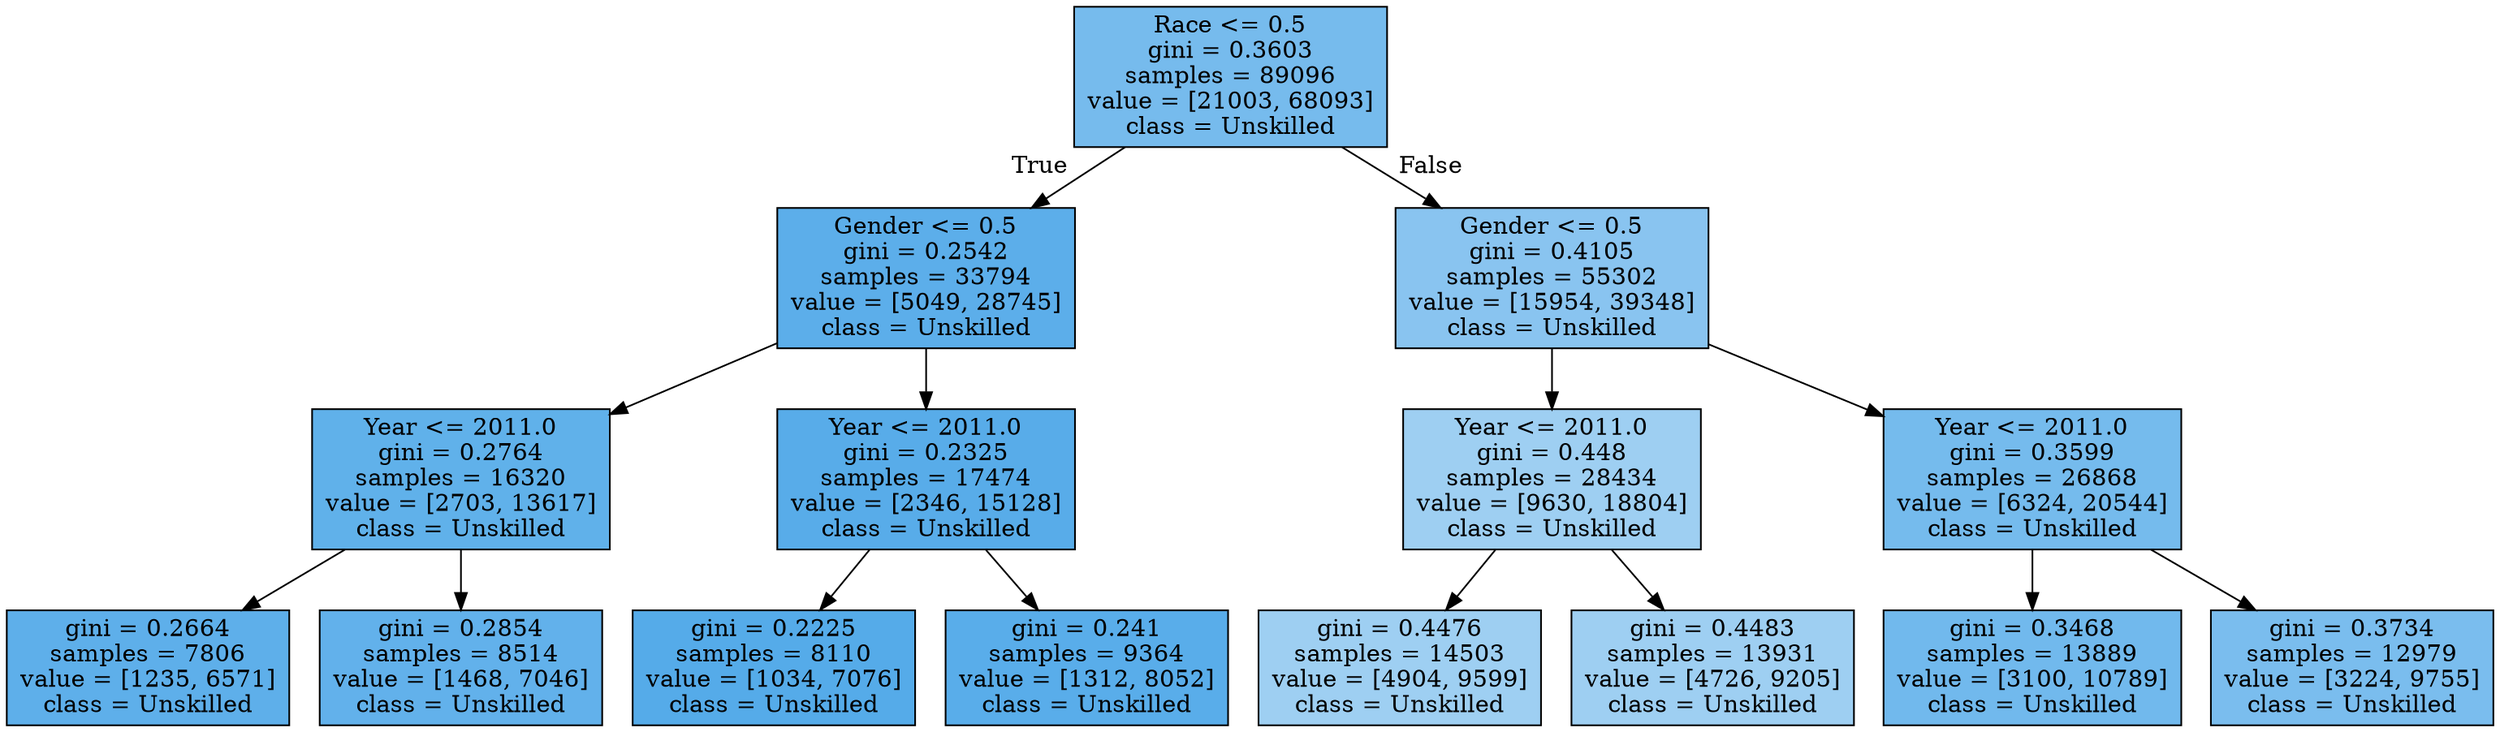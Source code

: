 digraph Tree {
node [shape=box, style="filled", color="black"] ;
0 [label="Race <= 0.5\ngini = 0.3603\nsamples = 89096\nvalue = [21003, 68093]\nclass = Unskilled", fillcolor="#399de5b0"] ;
1 [label="Gender <= 0.5\ngini = 0.2542\nsamples = 33794\nvalue = [5049, 28745]\nclass = Unskilled", fillcolor="#399de5d2"] ;
0 -> 1 [labeldistance=2.5, labelangle=45, headlabel="True"] ;
2 [label="Year <= 2011.0\ngini = 0.2764\nsamples = 16320\nvalue = [2703, 13617]\nclass = Unskilled", fillcolor="#399de5cc"] ;
1 -> 2 ;
3 [label="gini = 0.2664\nsamples = 7806\nvalue = [1235, 6571]\nclass = Unskilled", fillcolor="#399de5cf"] ;
2 -> 3 ;
4 [label="gini = 0.2854\nsamples = 8514\nvalue = [1468, 7046]\nclass = Unskilled", fillcolor="#399de5ca"] ;
2 -> 4 ;
5 [label="Year <= 2011.0\ngini = 0.2325\nsamples = 17474\nvalue = [2346, 15128]\nclass = Unskilled", fillcolor="#399de5d7"] ;
1 -> 5 ;
6 [label="gini = 0.2225\nsamples = 8110\nvalue = [1034, 7076]\nclass = Unskilled", fillcolor="#399de5da"] ;
5 -> 6 ;
7 [label="gini = 0.241\nsamples = 9364\nvalue = [1312, 8052]\nclass = Unskilled", fillcolor="#399de5d5"] ;
5 -> 7 ;
8 [label="Gender <= 0.5\ngini = 0.4105\nsamples = 55302\nvalue = [15954, 39348]\nclass = Unskilled", fillcolor="#399de598"] ;
0 -> 8 [labeldistance=2.5, labelangle=-45, headlabel="False"] ;
9 [label="Year <= 2011.0\ngini = 0.448\nsamples = 28434\nvalue = [9630, 18804]\nclass = Unskilled", fillcolor="#399de57c"] ;
8 -> 9 ;
10 [label="gini = 0.4476\nsamples = 14503\nvalue = [4904, 9599]\nclass = Unskilled", fillcolor="#399de57d"] ;
9 -> 10 ;
11 [label="gini = 0.4483\nsamples = 13931\nvalue = [4726, 9205]\nclass = Unskilled", fillcolor="#399de57c"] ;
9 -> 11 ;
12 [label="Year <= 2011.0\ngini = 0.3599\nsamples = 26868\nvalue = [6324, 20544]\nclass = Unskilled", fillcolor="#399de5b1"] ;
8 -> 12 ;
13 [label="gini = 0.3468\nsamples = 13889\nvalue = [3100, 10789]\nclass = Unskilled", fillcolor="#399de5b6"] ;
12 -> 13 ;
14 [label="gini = 0.3734\nsamples = 12979\nvalue = [3224, 9755]\nclass = Unskilled", fillcolor="#399de5ab"] ;
12 -> 14 ;
}